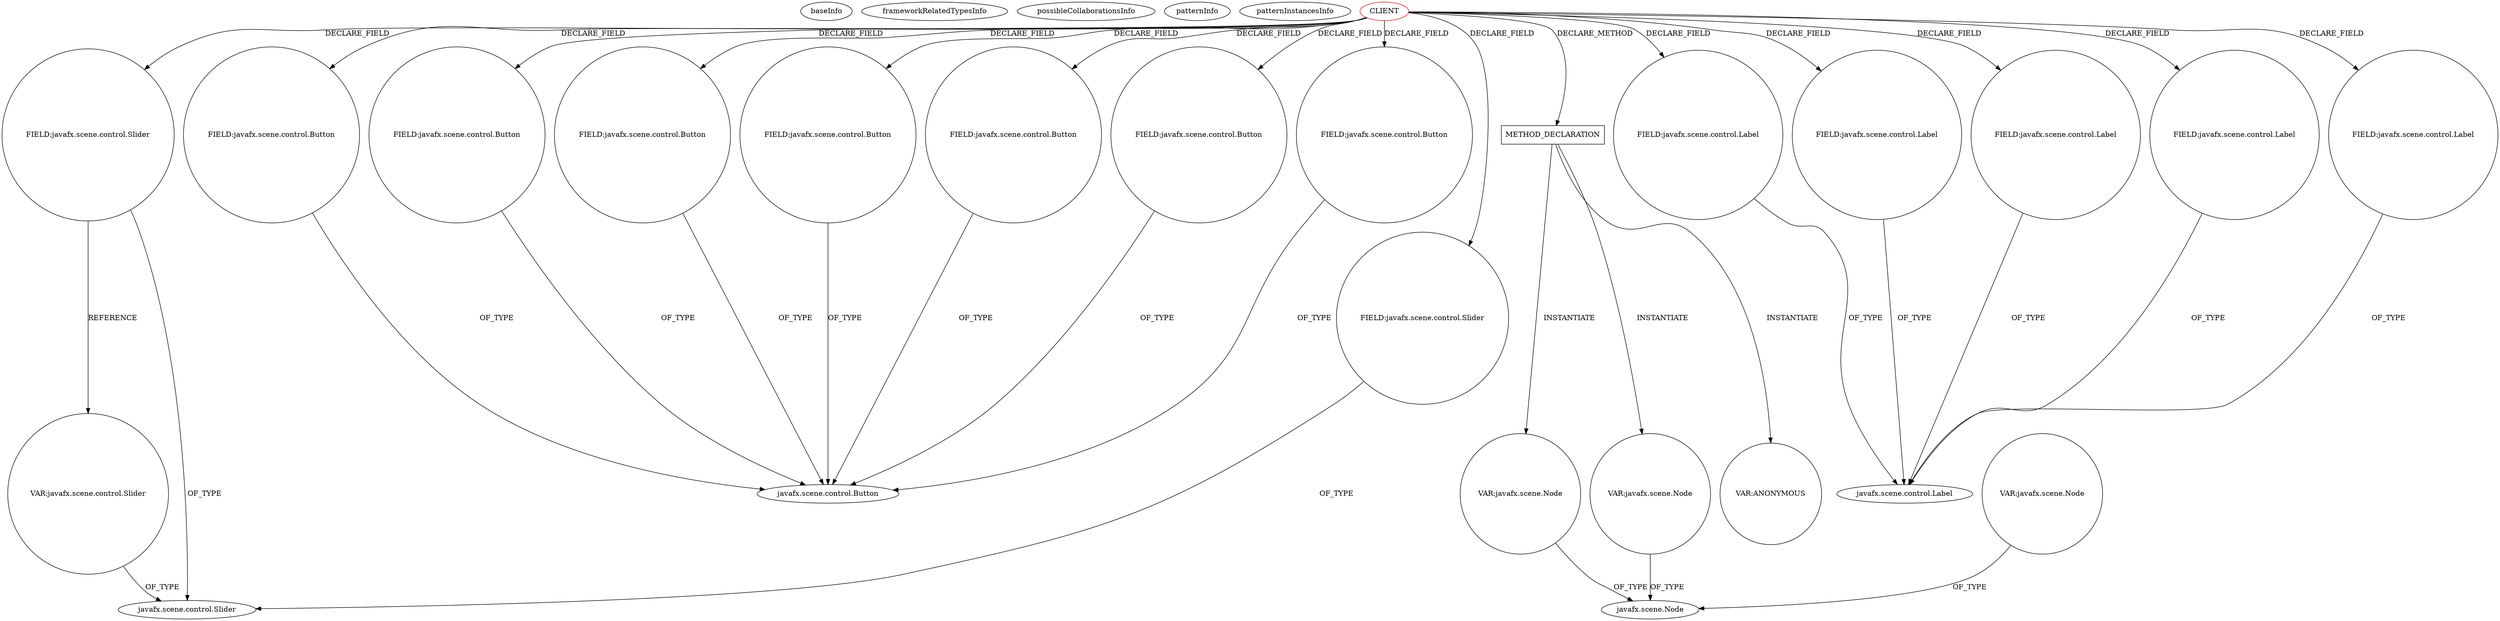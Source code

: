digraph {
baseInfo[graphId=1226,category="pattern",isAnonymous=false,possibleRelation=false]
frameworkRelatedTypesInfo[]
possibleCollaborationsInfo[]
patternInfo[frequency=2.0,patternRootClient=0]
patternInstancesInfo[0="candybibby-Snake~/candybibby-Snake/Snake-master/src/graphicsJavaFX/Controller.java~Controller~2239",1="if12b051-SWP_Paint~/if12b051-SWP_Paint/SWP_Paint-master/SWP_Paint/src/gui/MainController.java~MainController~3089"]
78[label="FIELD:javafx.scene.control.Slider",vertexType="FIELD_DECLARATION",isFrameworkType=false,shape=circle]
0[label="CLIENT",vertexType="ROOT_CLIENT_CLASS_DECLARATION",isFrameworkType=false,color=red]
12[label="FIELD:javafx.scene.control.Button",vertexType="FIELD_DECLARATION",isFrameworkType=false,shape=circle]
18[label="FIELD:javafx.scene.control.Button",vertexType="FIELD_DECLARATION",isFrameworkType=false,shape=circle]
58[label="FIELD:javafx.scene.control.Button",vertexType="FIELD_DECLARATION",isFrameworkType=false,shape=circle]
34[label="FIELD:javafx.scene.control.Button",vertexType="FIELD_DECLARATION",isFrameworkType=false,shape=circle]
10[label="FIELD:javafx.scene.control.Button",vertexType="FIELD_DECLARATION",isFrameworkType=false,shape=circle]
8[label="FIELD:javafx.scene.control.Button",vertexType="FIELD_DECLARATION",isFrameworkType=false,shape=circle]
62[label="FIELD:javafx.scene.control.Button",vertexType="FIELD_DECLARATION",isFrameworkType=false,shape=circle]
40[label="FIELD:javafx.scene.control.Slider",vertexType="FIELD_DECLARATION",isFrameworkType=false,shape=circle]
255[label="VAR:javafx.scene.control.Slider",vertexType="VARIABLE_EXPRESION",isFrameworkType=false,shape=circle]
149[label="METHOD_DECLARATION",vertexType="CLIENT_METHOD_DECLARATION",isFrameworkType=false,shape=box]
72[label="FIELD:javafx.scene.control.Label",vertexType="FIELD_DECLARATION",isFrameworkType=false,shape=circle]
37[label="javafx.scene.control.Label",vertexType="FRAMEWORK_CLASS_TYPE",isFrameworkType=false]
74[label="FIELD:javafx.scene.control.Label",vertexType="FIELD_DECLARATION",isFrameworkType=false,shape=circle]
70[label="FIELD:javafx.scene.control.Label",vertexType="FIELD_DECLARATION",isFrameworkType=false,shape=circle]
76[label="FIELD:javafx.scene.control.Label",vertexType="FIELD_DECLARATION",isFrameworkType=false,shape=circle]
66[label="FIELD:javafx.scene.control.Label",vertexType="FIELD_DECLARATION",isFrameworkType=false,shape=circle]
7[label="javafx.scene.control.Button",vertexType="FRAMEWORK_CLASS_TYPE",isFrameworkType=false]
41[label="javafx.scene.control.Slider",vertexType="FRAMEWORK_CLASS_TYPE",isFrameworkType=false]
157[label="VAR:javafx.scene.Node",vertexType="VARIABLE_EXPRESION",isFrameworkType=false,shape=circle]
97[label="javafx.scene.Node",vertexType="FRAMEWORK_CLASS_TYPE",isFrameworkType=false]
125[label="VAR:javafx.scene.Node",vertexType="VARIABLE_EXPRESION",isFrameworkType=false,shape=circle]
167[label="VAR:javafx.scene.Node",vertexType="VARIABLE_EXPRESION",isFrameworkType=false,shape=circle]
174[label="VAR:ANONYMOUS",vertexType="VARIABLE_EXPRESION",isFrameworkType=false,shape=circle]
0->70[label="DECLARE_FIELD"]
78->255[label="REFERENCE"]
66->37[label="OF_TYPE"]
167->97[label="OF_TYPE"]
0->72[label="DECLARE_FIELD"]
149->174[label="INSTANTIATE"]
125->97[label="OF_TYPE"]
149->157[label="INSTANTIATE"]
0->149[label="DECLARE_METHOD"]
157->97[label="OF_TYPE"]
0->10[label="DECLARE_FIELD"]
58->7[label="OF_TYPE"]
0->74[label="DECLARE_FIELD"]
0->18[label="DECLARE_FIELD"]
76->37[label="OF_TYPE"]
18->7[label="OF_TYPE"]
34->7[label="OF_TYPE"]
74->37[label="OF_TYPE"]
0->78[label="DECLARE_FIELD"]
78->41[label="OF_TYPE"]
0->76[label="DECLARE_FIELD"]
149->167[label="INSTANTIATE"]
255->41[label="OF_TYPE"]
70->37[label="OF_TYPE"]
10->7[label="OF_TYPE"]
0->8[label="DECLARE_FIELD"]
62->7[label="OF_TYPE"]
0->40[label="DECLARE_FIELD"]
40->41[label="OF_TYPE"]
0->58[label="DECLARE_FIELD"]
8->7[label="OF_TYPE"]
72->37[label="OF_TYPE"]
0->12[label="DECLARE_FIELD"]
0->34[label="DECLARE_FIELD"]
0->62[label="DECLARE_FIELD"]
12->7[label="OF_TYPE"]
0->66[label="DECLARE_FIELD"]
}
